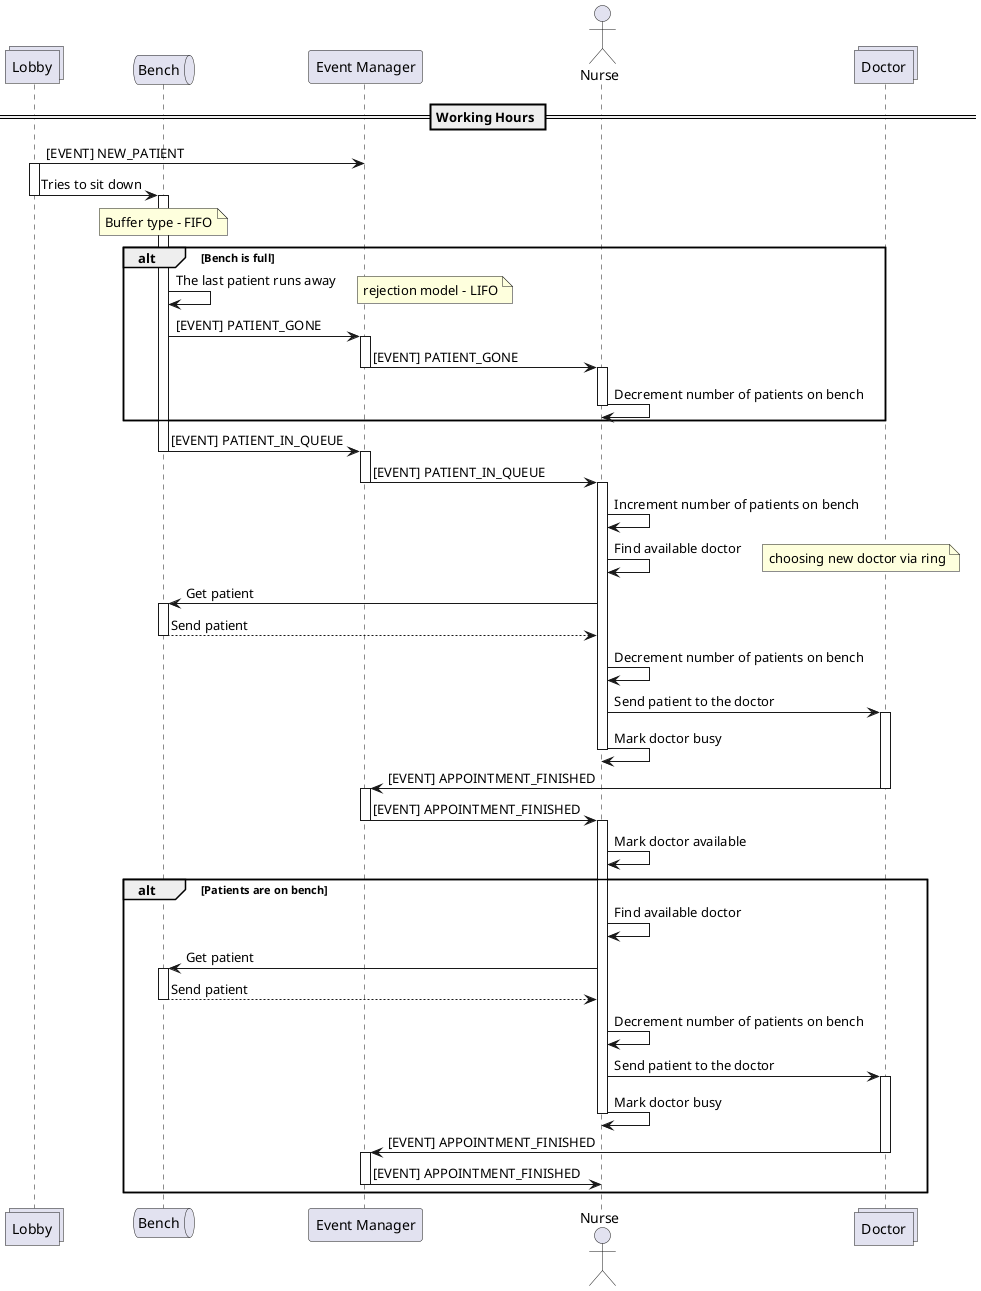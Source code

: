 @startuml Sequence

collections "Lobby" as lobby
queue "Bench" as bench
participant  "Event Manager" as eventManager
actor "Nurse" as nurse
collections "Doctor" as doctor


== Working Hours ==

lobby -> eventManager : [EVENT] NEW_PATIENT
activate lobby
lobby -> bench : Tries to sit down
deactivate lobby
activate bench
note over bench : Buffer type - FIFO

alt Bench is full
    bench -> bench : The last patient runs away
    note right : rejection model - LIFO
    bench -> eventManager : [EVENT] PATIENT_GONE
    activate eventManager
    eventManager -> nurse : [EVENT] PATIENT_GONE
    deactivate eventManager
    activate nurse
    nurse -> nurse : Decrement number of patients on bench
    deactivate nurse
end

bench -> eventManager : [EVENT] PATIENT_IN_QUEUE
deactivate bench

activate eventManager
eventManager -> nurse : [EVENT] PATIENT_IN_QUEUE
deactivate eventManager

activate nurse
nurse -> nurse : Increment number of patients on bench
nurse -> nurse : Find available doctor
note right: choosing new doctor via ring

nurse -> bench : Get patient
activate bench
bench --> nurse : Send patient
deactivate bench
nurse -> nurse : Decrement number of patients on bench

nurse -> doctor : Send patient to the doctor
activate doctor
nurse -> nurse : Mark doctor busy
deactivate nurse

doctor -> eventManager : [EVENT] APPOINTMENT_FINISHED
deactivate doctor

activate eventManager
eventManager-> nurse : [EVENT] APPOINTMENT_FINISHED
deactivate eventManager

activate nurse
nurse -> nurse : Mark doctor available

alt Patients are on bench
    nurse -> nurse : Find available doctor

    nurse -> bench : Get patient
    activate bench
    bench --> nurse : Send patient
    deactivate bench
    nurse -> nurse : Decrement number of patients on bench

    nurse -> doctor : Send patient to the doctor
    activate doctor
    nurse -> nurse : Mark doctor busy
    deactivate nurse

    doctor -> eventManager : [EVENT] APPOINTMENT_FINISHED
    deactivate doctor
    activate eventManager
    eventManager-> nurse : [EVENT] APPOINTMENT_FINISHED
    deactivate eventManager
end
deactivate nurse
@enduml